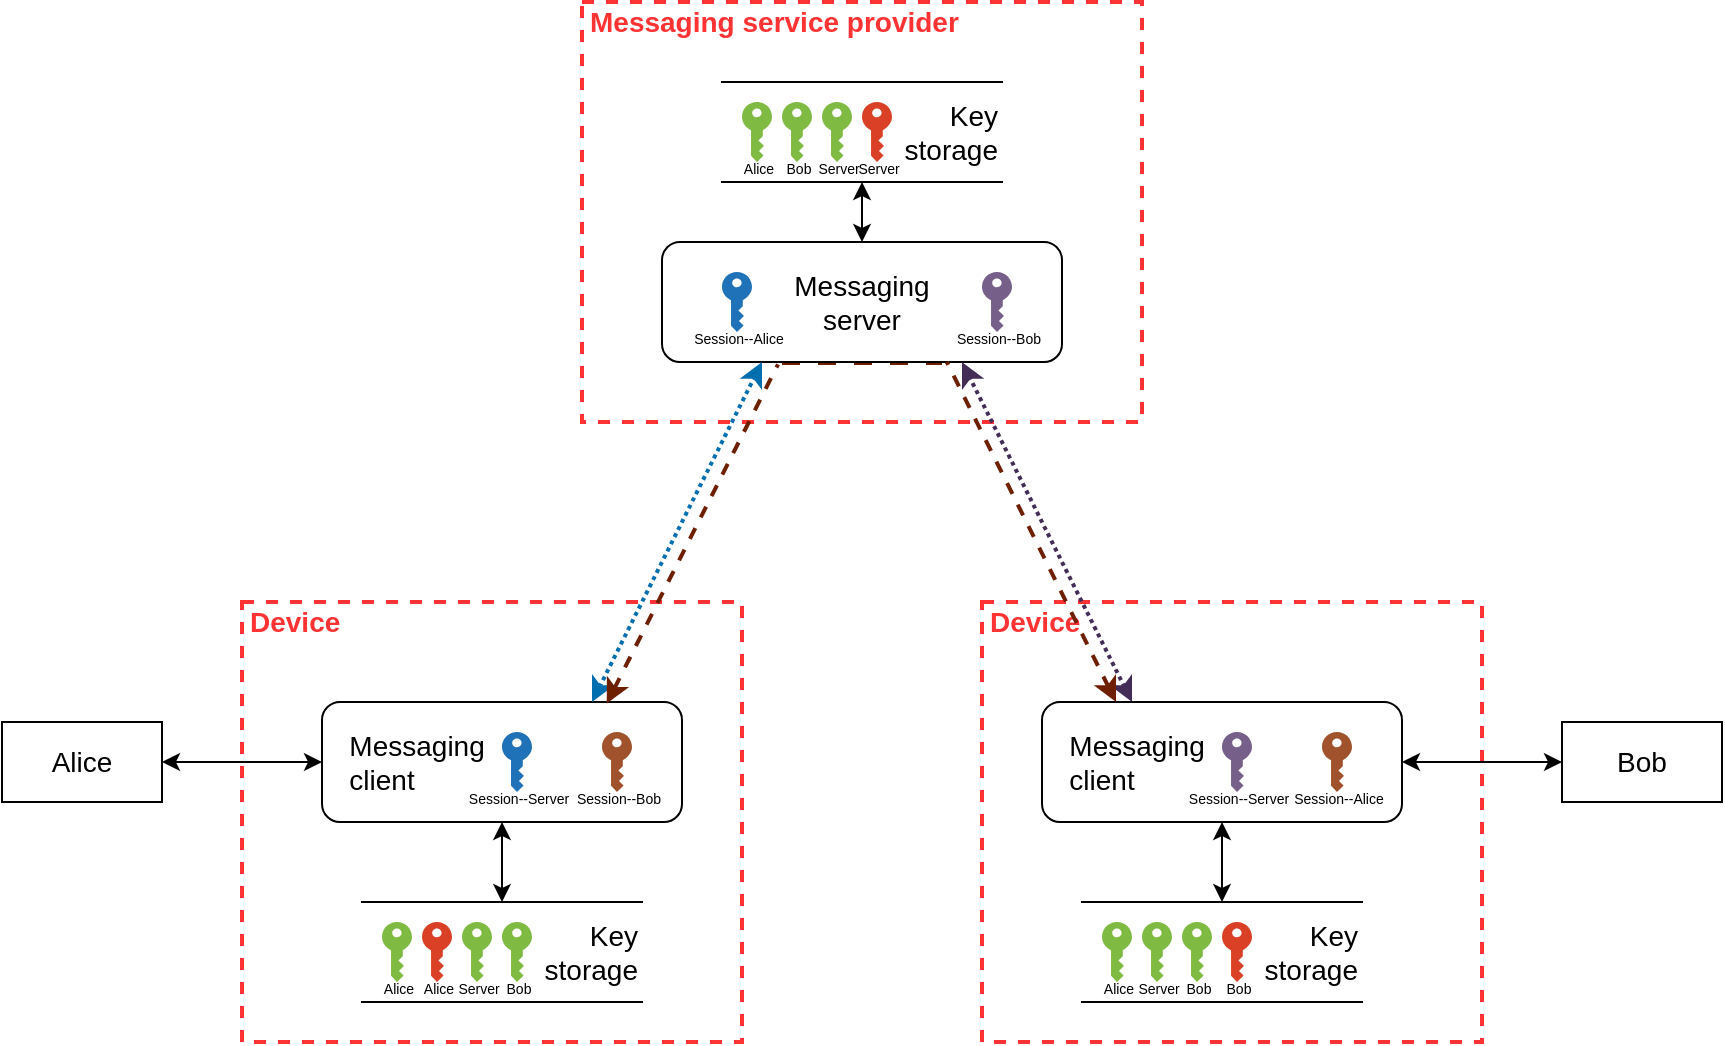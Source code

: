<mxfile version="13.7.3" type="device"><diagram id="9IWmdSMfJTpE5Gw8eWRQ" name="Page-1"><mxGraphModel dx="1534" dy="1000" grid="1" gridSize="10" guides="1" tooltips="1" connect="1" arrows="1" fold="1" page="0" pageScale="1" pageWidth="850" pageHeight="1100" math="0" shadow="0"><root><mxCell id="0"/><mxCell id="1" value="Base - device" style="" parent="0"/><mxCell id="DowpiL4yvMNUppffeiTp-10" value="" style="endArrow=none;startArrow=none;html=1;fontColor=#FF3333;dashed=1;strokeWidth=3;fillColor=#a0522d;strokeColor=#6D1F00;endFill=0;startFill=0;" edge="1" parent="1"><mxGeometry width="50" height="50" relative="1" as="geometry"><mxPoint x="340" y="-180" as="sourcePoint"/><mxPoint x="420" y="-180" as="targetPoint"/></mxGeometry></mxCell><mxCell id="-6cK541-lj1HmDHp6ybE-9" value="&lt;font style=&quot;font-size: 14px&quot;&gt;Messaging&lt;br&gt;server&lt;/font&gt;" style="rounded=1;whiteSpace=wrap;html=1;" parent="1" vertex="1"><mxGeometry x="280" y="-240" width="200" height="60" as="geometry"/></mxCell><mxCell id="WU7GWfCi_3GzVYFVgM7I-1" value="&lt;font style=&quot;font-size: 14px&quot;&gt;Device&lt;/font&gt;" style="html=1;fontColor=#FF3333;fontStyle=1;align=left;verticalAlign=top;spacing=0;labelBorderColor=none;fillColor=none;dashed=1;strokeWidth=2;strokeColor=#FF3333;spacingLeft=4;spacingTop=-3;" parent="1" vertex="1"><mxGeometry x="70" y="-60" width="250" height="220" as="geometry"/></mxCell><mxCell id="-6cK541-lj1HmDHp6ybE-33" value="&lt;font style=&quot;font-size: 14px&quot;&gt;Device&lt;/font&gt;" style="html=1;fontColor=#FF3333;fontStyle=1;align=left;verticalAlign=top;spacing=0;labelBorderColor=none;fillColor=none;dashed=1;strokeWidth=2;strokeColor=#FF3333;spacingLeft=4;spacingTop=-3;" parent="1" vertex="1"><mxGeometry x="440" y="-60" width="250" height="220" as="geometry"/></mxCell><mxCell id="-6cK541-lj1HmDHp6ybE-15" value="&lt;blockquote style=&quot;margin: 0 0 0 40px ; border: none ; padding: 0px&quot;&gt;&lt;/blockquote&gt;&lt;span style=&quot;font-size: 14px&quot;&gt;Key&lt;/span&gt;&lt;br&gt;&lt;font style=&quot;font-size: 14px&quot;&gt;storage&lt;/font&gt;" style="shape=partialRectangle;whiteSpace=wrap;html=1;left=0;right=0;fillColor=none;align=right;" parent="1" vertex="1"><mxGeometry x="130" y="90" width="140" height="50" as="geometry"/></mxCell><mxCell id="rx-pIHJR_-xb5jepBgxt-20" value="&lt;span style=&quot;font-size: 14px&quot;&gt;Alice&lt;/span&gt;" style="rounded=0;whiteSpace=wrap;html=1;" parent="1" vertex="1"><mxGeometry x="-50" width="80" height="40" as="geometry"/></mxCell><mxCell id="rx-pIHJR_-xb5jepBgxt-44" value="" style="endArrow=classic;startArrow=classic;html=1;fontColor=#FF3333;entryX=1;entryY=0.5;entryDx=0;entryDy=0;exitX=0;exitY=0.5;exitDx=0;exitDy=0;" parent="1" source="I14JQnqc5djPPpYl-Pe8-3" target="rx-pIHJR_-xb5jepBgxt-20" edge="1"><mxGeometry width="50" height="50" relative="1" as="geometry"><mxPoint x="180" y="115" as="sourcePoint"/><mxPoint x="30" y="77.5" as="targetPoint"/></mxGeometry></mxCell><mxCell id="I14JQnqc5djPPpYl-Pe8-3" value="&lt;font style=&quot;font-size: 14px&quot;&gt;&amp;nbsp; &amp;nbsp;Messaging&lt;br&gt;&lt;/font&gt;&lt;font style=&quot;font-size: 14px&quot;&gt;&amp;nbsp; &amp;nbsp;client&lt;/font&gt;" style="rounded=1;whiteSpace=wrap;html=1;align=left;" parent="1" vertex="1"><mxGeometry x="110" y="-10" width="180" height="60" as="geometry"/></mxCell><mxCell id="-6cK541-lj1HmDHp6ybE-4" value="&lt;font style=&quot;font-size: 14px&quot;&gt;Bob&lt;/font&gt;" style="rounded=0;whiteSpace=wrap;html=1;" parent="1" vertex="1"><mxGeometry x="730" width="80" height="40" as="geometry"/></mxCell><mxCell id="-6cK541-lj1HmDHp6ybE-5" value="" style="endArrow=classic;startArrow=classic;html=1;fontColor=#FF3333;entryX=0;entryY=0.5;entryDx=0;entryDy=0;exitX=1;exitY=0.5;exitDx=0;exitDy=0;" parent="1" source="-6cK541-lj1HmDHp6ybE-35" target="-6cK541-lj1HmDHp6ybE-4" edge="1"><mxGeometry width="50" height="50" relative="1" as="geometry"><mxPoint x="575" y="20" as="sourcePoint"/><mxPoint x="375" y="87.5" as="targetPoint"/></mxGeometry></mxCell><mxCell id="-6cK541-lj1HmDHp6ybE-8" value="&lt;font style=&quot;font-size: 14px&quot;&gt;Messaging service provider&lt;/font&gt;" style="html=1;fontColor=#FF3333;fontStyle=1;align=left;verticalAlign=top;spacing=0;labelBorderColor=none;fillColor=none;dashed=1;strokeWidth=2;strokeColor=#FF3333;spacingLeft=4;spacingTop=-3;" parent="1" vertex="1"><mxGeometry x="240" y="-360" width="280" height="210" as="geometry"/></mxCell><mxCell id="-6cK541-lj1HmDHp6ybE-10" value="" style="endArrow=classic;startArrow=classic;html=1;fontColor=#FF3333;entryX=0.25;entryY=1;entryDx=0;entryDy=0;exitX=0.75;exitY=0;exitDx=0;exitDy=0;dashed=1;strokeWidth=2;dashPattern=1 1;fillColor=#1ba1e2;strokeColor=#006EAF;" parent="1" source="I14JQnqc5djPPpYl-Pe8-3" target="-6cK541-lj1HmDHp6ybE-9" edge="1"><mxGeometry width="50" height="50" relative="1" as="geometry"><mxPoint x="190" y="30" as="sourcePoint"/><mxPoint x="490" y="30" as="targetPoint"/></mxGeometry></mxCell><mxCell id="-6cK541-lj1HmDHp6ybE-11" value="" style="endArrow=classic;startArrow=classic;html=1;fontColor=#FF3333;entryX=0.75;entryY=1;entryDx=0;entryDy=0;dashed=1;strokeWidth=2;dashPattern=1 1;fillColor=#76608a;strokeColor=#432D57;exitX=0.25;exitY=0;exitDx=0;exitDy=0;" parent="1" source="-6cK541-lj1HmDHp6ybE-35" target="-6cK541-lj1HmDHp6ybE-9" edge="1"><mxGeometry width="50" height="50" relative="1" as="geometry"><mxPoint x="510" y="-10" as="sourcePoint"/><mxPoint x="310.0" y="-170" as="targetPoint"/></mxGeometry></mxCell><mxCell id="-6cK541-lj1HmDHp6ybE-14" value="&lt;font style=&quot;font-size: 7px&quot;&gt;Alice&lt;/font&gt;" style="pointerEvents=1;shadow=0;dashed=0;html=1;strokeColor=none;labelPosition=center;verticalLabelPosition=bottom;verticalAlign=top;outlineConnect=0;align=center;shape=mxgraph.office.security.key_permissions;fillColor=#DA4026;spacing=0;spacingTop=-10;" parent="1" vertex="1"><mxGeometry x="160" y="100" width="15" height="30" as="geometry"/></mxCell><mxCell id="-6cK541-lj1HmDHp6ybE-16" value="&lt;font style=&quot;font-size: 7px&quot;&gt;Alice&lt;/font&gt;" style="pointerEvents=1;shadow=0;dashed=0;html=1;strokeColor=none;labelPosition=center;verticalLabelPosition=bottom;verticalAlign=top;outlineConnect=0;align=center;shape=mxgraph.office.security.key_permissions;fillColor=#7FBA42;horizontal=1;spacing=0;spacingTop=-10;" parent="1" vertex="1"><mxGeometry x="140" y="100" width="15" height="30" as="geometry"/></mxCell><mxCell id="-6cK541-lj1HmDHp6ybE-23" value="&lt;font style=&quot;font-size: 7px&quot;&gt;&lt;font style=&quot;font-size: 7px&quot;&gt;Session&lt;/font&gt;&lt;font style=&quot;font-size: 7px&quot;&gt;--Server&lt;/font&gt;&lt;/font&gt;&lt;font&gt;&lt;br&gt;&lt;/font&gt;" style="pointerEvents=1;shadow=0;dashed=0;html=1;strokeColor=none;labelPosition=center;verticalLabelPosition=bottom;verticalAlign=top;outlineConnect=0;align=center;shape=mxgraph.office.security.key_permissions;fillColor=#2072B8;fontSize=12;spacing=0;spacingTop=-10;" parent="1" vertex="1"><mxGeometry x="200.0" y="5" width="15" height="30" as="geometry"/></mxCell><mxCell id="-6cK541-lj1HmDHp6ybE-24" value="" style="endArrow=classic;startArrow=classic;html=1;fontColor=#FF3333;exitX=0.5;exitY=1;exitDx=0;exitDy=0;entryX=0.5;entryY=0;entryDx=0;entryDy=0;" parent="1" source="I14JQnqc5djPPpYl-Pe8-3" target="-6cK541-lj1HmDHp6ybE-15" edge="1"><mxGeometry width="50" height="50" relative="1" as="geometry"><mxPoint x="120" y="30" as="sourcePoint"/><mxPoint x="40" y="30" as="targetPoint"/></mxGeometry></mxCell><mxCell id="-6cK541-lj1HmDHp6ybE-34" value="&lt;blockquote style=&quot;margin: 0 0 0 40px ; border: none ; padding: 0px&quot;&gt;&lt;/blockquote&gt;&lt;span style=&quot;font-size: 14px&quot;&gt;Key&lt;/span&gt;&lt;br&gt;&lt;font style=&quot;font-size: 14px&quot;&gt;storage&lt;/font&gt;" style="shape=partialRectangle;whiteSpace=wrap;html=1;left=0;right=0;fillColor=none;align=right;" parent="1" vertex="1"><mxGeometry x="490" y="90" width="140" height="50" as="geometry"/></mxCell><mxCell id="-6cK541-lj1HmDHp6ybE-35" value="&lt;font style=&quot;font-size: 14px&quot;&gt;&amp;nbsp; &amp;nbsp;Messaging&lt;br&gt;&lt;/font&gt;&lt;font style=&quot;font-size: 14px&quot;&gt;&amp;nbsp; &amp;nbsp;client&lt;/font&gt;" style="rounded=1;whiteSpace=wrap;html=1;align=left;" parent="1" vertex="1"><mxGeometry x="470" y="-10" width="180" height="60" as="geometry"/></mxCell><mxCell id="-6cK541-lj1HmDHp6ybE-36" value="&lt;font style=&quot;font-size: 7px&quot;&gt;Bob&lt;/font&gt;" style="pointerEvents=1;shadow=0;dashed=0;html=1;strokeColor=none;labelPosition=center;verticalLabelPosition=bottom;verticalAlign=top;outlineConnect=0;align=center;shape=mxgraph.office.security.key_permissions;fillColor=#DA4026;spacing=0;spacingTop=-10;" parent="1" vertex="1"><mxGeometry x="560" y="100" width="15" height="30" as="geometry"/></mxCell><mxCell id="-6cK541-lj1HmDHp6ybE-38" value="&lt;font style=&quot;font-size: 7px&quot;&gt;Bob&lt;/font&gt;" style="pointerEvents=1;shadow=0;dashed=0;html=1;strokeColor=none;labelPosition=center;verticalLabelPosition=bottom;verticalAlign=top;outlineConnect=0;align=center;shape=mxgraph.office.security.key_permissions;fillColor=#7FBA42;horizontal=1;spacing=0;spacingTop=-10;" parent="1" vertex="1"><mxGeometry x="540" y="100" width="15" height="30" as="geometry"/></mxCell><mxCell id="-6cK541-lj1HmDHp6ybE-39" value="&lt;font style=&quot;font-size: 7px&quot;&gt;&lt;font style=&quot;font-size: 7px&quot;&gt;Session&lt;/font&gt;&lt;font style=&quot;font-size: 7px&quot;&gt;--Server&lt;/font&gt;&lt;/font&gt;&lt;font&gt;&lt;br&gt;&lt;/font&gt;" style="pointerEvents=1;shadow=0;dashed=0;html=1;labelPosition=center;verticalLabelPosition=bottom;verticalAlign=top;outlineConnect=0;align=center;shape=mxgraph.office.security.key_permissions;fillColor=#76608a;fontSize=12;spacing=0;spacingTop=-10;strokeColor=none;" parent="1" vertex="1"><mxGeometry x="560" y="5" width="15" height="30" as="geometry"/></mxCell><mxCell id="-6cK541-lj1HmDHp6ybE-40" value="" style="endArrow=classic;startArrow=classic;html=1;fontColor=#FF3333;exitX=0.5;exitY=1;exitDx=0;exitDy=0;entryX=0.5;entryY=0;entryDx=0;entryDy=0;" parent="1" source="-6cK541-lj1HmDHp6ybE-35" target="-6cK541-lj1HmDHp6ybE-34" edge="1"><mxGeometry width="50" height="50" relative="1" as="geometry"><mxPoint x="475" y="30" as="sourcePoint"/><mxPoint x="395" y="30" as="targetPoint"/></mxGeometry></mxCell><mxCell id="-6cK541-lj1HmDHp6ybE-41" value="&lt;font style=&quot;font-size: 7px&quot;&gt;Server&lt;/font&gt;" style="pointerEvents=1;shadow=0;dashed=0;html=1;strokeColor=none;labelPosition=center;verticalLabelPosition=bottom;verticalAlign=top;outlineConnect=0;align=center;shape=mxgraph.office.security.key_permissions;fillColor=#7FBA42;horizontal=1;spacing=0;spacingTop=-10;" parent="1" vertex="1"><mxGeometry x="180" y="100" width="15" height="30" as="geometry"/></mxCell><mxCell id="-6cK541-lj1HmDHp6ybE-42" value="&lt;font style=&quot;font-size: 7px&quot;&gt;Server&lt;/font&gt;" style="pointerEvents=1;shadow=0;dashed=0;html=1;strokeColor=none;labelPosition=center;verticalLabelPosition=bottom;verticalAlign=top;outlineConnect=0;align=center;shape=mxgraph.office.security.key_permissions;fillColor=#7FBA42;horizontal=1;spacing=0;spacingTop=-10;" parent="1" vertex="1"><mxGeometry x="520" y="100" width="15" height="30" as="geometry"/></mxCell><mxCell id="-6cK541-lj1HmDHp6ybE-43" value="&lt;blockquote style=&quot;margin: 0 0 0 40px ; border: none ; padding: 0px&quot;&gt;&lt;/blockquote&gt;&lt;span style=&quot;font-size: 14px&quot;&gt;Key&lt;/span&gt;&lt;br&gt;&lt;font style=&quot;font-size: 14px&quot;&gt;storage&lt;/font&gt;" style="shape=partialRectangle;whiteSpace=wrap;html=1;left=0;right=0;fillColor=none;align=right;" parent="1" vertex="1"><mxGeometry x="310" y="-320" width="140" height="50" as="geometry"/></mxCell><mxCell id="-6cK541-lj1HmDHp6ybE-44" value="&lt;font style=&quot;font-size: 7px&quot;&gt;Server&lt;/font&gt;" style="pointerEvents=1;shadow=0;dashed=0;html=1;strokeColor=none;labelPosition=center;verticalLabelPosition=bottom;verticalAlign=top;outlineConnect=0;align=center;shape=mxgraph.office.security.key_permissions;fillColor=#DA4026;spacing=0;spacingTop=-10;" parent="1" vertex="1"><mxGeometry x="380" y="-310" width="15" height="30" as="geometry"/></mxCell><mxCell id="-6cK541-lj1HmDHp6ybE-45" value="&lt;font style=&quot;font-size: 7px&quot;&gt;Server&lt;/font&gt;" style="pointerEvents=1;shadow=0;dashed=0;html=1;strokeColor=none;labelPosition=center;verticalLabelPosition=bottom;verticalAlign=top;outlineConnect=0;align=center;shape=mxgraph.office.security.key_permissions;fillColor=#7FBA42;horizontal=1;spacing=0;spacingTop=-10;" parent="1" vertex="1"><mxGeometry x="360" y="-310" width="15" height="30" as="geometry"/></mxCell><mxCell id="-6cK541-lj1HmDHp6ybE-46" value="&lt;font style=&quot;font-size: 7px&quot;&gt;Bob&lt;/font&gt;" style="pointerEvents=1;shadow=0;dashed=0;html=1;strokeColor=none;labelPosition=center;verticalLabelPosition=bottom;verticalAlign=top;outlineConnect=0;align=center;shape=mxgraph.office.security.key_permissions;fillColor=#7FBA42;horizontal=1;spacing=0;spacingTop=-10;" parent="1" vertex="1"><mxGeometry x="340" y="-310" width="15" height="30" as="geometry"/></mxCell><mxCell id="-6cK541-lj1HmDHp6ybE-47" value="&lt;font style=&quot;font-size: 7px&quot;&gt;Alice&lt;/font&gt;" style="pointerEvents=1;shadow=0;dashed=0;html=1;strokeColor=none;labelPosition=center;verticalLabelPosition=bottom;verticalAlign=top;outlineConnect=0;align=center;shape=mxgraph.office.security.key_permissions;fillColor=#7FBA42;horizontal=1;spacing=0;spacingTop=-10;" parent="1" vertex="1"><mxGeometry x="320" y="-310" width="15" height="30" as="geometry"/></mxCell><mxCell id="-6cK541-lj1HmDHp6ybE-48" value="" style="endArrow=classic;startArrow=classic;html=1;fontColor=#FF3333;exitX=0.5;exitY=1;exitDx=0;exitDy=0;entryX=0.5;entryY=0;entryDx=0;entryDy=0;" parent="1" source="-6cK541-lj1HmDHp6ybE-43" target="-6cK541-lj1HmDHp6ybE-9" edge="1"><mxGeometry width="50" height="50" relative="1" as="geometry"><mxPoint x="580.0" y="60.0" as="sourcePoint"/><mxPoint x="580.0" y="100.0" as="targetPoint"/></mxGeometry></mxCell><mxCell id="-6cK541-lj1HmDHp6ybE-50" value="&lt;font style=&quot;font-size: 7px&quot;&gt;&lt;font style=&quot;font-size: 7px&quot;&gt;Session&lt;/font&gt;&lt;font style=&quot;font-size: 7px&quot;&gt;--Alice&lt;/font&gt;&lt;/font&gt;&lt;font&gt;&lt;br&gt;&lt;/font&gt;" style="pointerEvents=1;shadow=0;dashed=0;html=1;strokeColor=none;labelPosition=center;verticalLabelPosition=bottom;verticalAlign=top;outlineConnect=0;align=center;shape=mxgraph.office.security.key_permissions;fillColor=#2072B8;fontSize=12;spacing=0;spacingTop=-10;" parent="1" vertex="1"><mxGeometry x="310.0" y="-225" width="15" height="30" as="geometry"/></mxCell><mxCell id="-6cK541-lj1HmDHp6ybE-51" value="&lt;font style=&quot;font-size: 7px&quot;&gt;&lt;font style=&quot;font-size: 7px&quot;&gt;Session&lt;/font&gt;&lt;font style=&quot;font-size: 7px&quot;&gt;--Bob&lt;/font&gt;&lt;/font&gt;&lt;font&gt;&lt;br&gt;&lt;/font&gt;" style="pointerEvents=1;shadow=0;dashed=0;html=1;labelPosition=center;verticalLabelPosition=bottom;verticalAlign=top;outlineConnect=0;align=center;shape=mxgraph.office.security.key_permissions;fillColor=#76608a;fontSize=12;spacing=0;spacingTop=-10;strokeColor=none;" parent="1" vertex="1"><mxGeometry x="440.0" y="-225" width="15" height="30" as="geometry"/></mxCell><mxCell id="DowpiL4yvMNUppffeiTp-1" value="&lt;font style=&quot;font-size: 7px&quot;&gt;Bob&lt;/font&gt;" style="pointerEvents=1;shadow=0;dashed=0;html=1;strokeColor=none;labelPosition=center;verticalLabelPosition=bottom;verticalAlign=top;outlineConnect=0;align=center;shape=mxgraph.office.security.key_permissions;fillColor=#7FBA42;horizontal=1;spacing=0;spacingTop=-10;" vertex="1" parent="1"><mxGeometry x="200" y="100" width="15" height="30" as="geometry"/></mxCell><mxCell id="DowpiL4yvMNUppffeiTp-2" value="&lt;font style=&quot;font-size: 7px&quot;&gt;Alice&lt;/font&gt;" style="pointerEvents=1;shadow=0;dashed=0;html=1;strokeColor=none;labelPosition=center;verticalLabelPosition=bottom;verticalAlign=top;outlineConnect=0;align=center;shape=mxgraph.office.security.key_permissions;fillColor=#7FBA42;horizontal=1;spacing=0;spacingTop=-10;" vertex="1" parent="1"><mxGeometry x="500" y="100" width="15" height="30" as="geometry"/></mxCell><mxCell id="DowpiL4yvMNUppffeiTp-3" value="&lt;font style=&quot;font-size: 7px&quot;&gt;&lt;font style=&quot;font-size: 7px&quot;&gt;Session&lt;/font&gt;&lt;font style=&quot;font-size: 7px&quot;&gt;--Bob&lt;/font&gt;&lt;/font&gt;&lt;font&gt;&lt;br&gt;&lt;/font&gt;" style="pointerEvents=1;shadow=0;dashed=0;html=1;labelPosition=center;verticalLabelPosition=bottom;verticalAlign=top;outlineConnect=0;align=center;shape=mxgraph.office.security.key_permissions;fillColor=#a0522d;fontSize=12;spacing=0;spacingTop=-10;strokeColor=none;" vertex="1" parent="1"><mxGeometry x="250.0" y="5" width="15" height="30" as="geometry"/></mxCell><mxCell id="DowpiL4yvMNUppffeiTp-4" value="&lt;font style=&quot;font-size: 7px&quot;&gt;&lt;font style=&quot;font-size: 7px&quot;&gt;Session&lt;/font&gt;&lt;font style=&quot;font-size: 7px&quot;&gt;--Alice&lt;/font&gt;&lt;/font&gt;&lt;font&gt;&lt;br&gt;&lt;/font&gt;" style="pointerEvents=1;shadow=0;dashed=0;html=1;labelPosition=center;verticalLabelPosition=bottom;verticalAlign=top;outlineConnect=0;align=center;shape=mxgraph.office.security.key_permissions;fillColor=#a0522d;fontSize=12;spacing=0;spacingTop=-10;strokeColor=none;" vertex="1" parent="1"><mxGeometry x="610.0" y="5" width="15" height="30" as="geometry"/></mxCell><mxCell id="DowpiL4yvMNUppffeiTp-8" value="" style="endArrow=none;startArrow=classic;html=1;fontColor=#FF3333;exitX=0.791;exitY=0.013;exitDx=0;exitDy=0;dashed=1;strokeWidth=2;fillColor=#a0522d;strokeColor=#6D1F00;endFill=0;exitPerimeter=0;entryX=0.29;entryY=1.02;entryDx=0;entryDy=0;entryPerimeter=0;" edge="1" parent="1" source="I14JQnqc5djPPpYl-Pe8-3" target="-6cK541-lj1HmDHp6ybE-9"><mxGeometry width="50" height="50" relative="1" as="geometry"><mxPoint x="255" as="sourcePoint"/><mxPoint x="340" y="-170" as="targetPoint"/></mxGeometry></mxCell><mxCell id="DowpiL4yvMNUppffeiTp-9" value="" style="endArrow=none;startArrow=classic;html=1;fontColor=#FF3333;dashed=1;strokeWidth=2;fillColor=#a0522d;strokeColor=#6D1F00;endFill=0;entryX=0.712;entryY=1;entryDx=0;entryDy=0;entryPerimeter=0;" edge="1" parent="1" target="-6cK541-lj1HmDHp6ybE-9"><mxGeometry width="50" height="50" relative="1" as="geometry"><mxPoint x="507" y="-10" as="sourcePoint"/><mxPoint x="348" y="-168.8" as="targetPoint"/></mxGeometry></mxCell></root></mxGraphModel></diagram></mxfile>